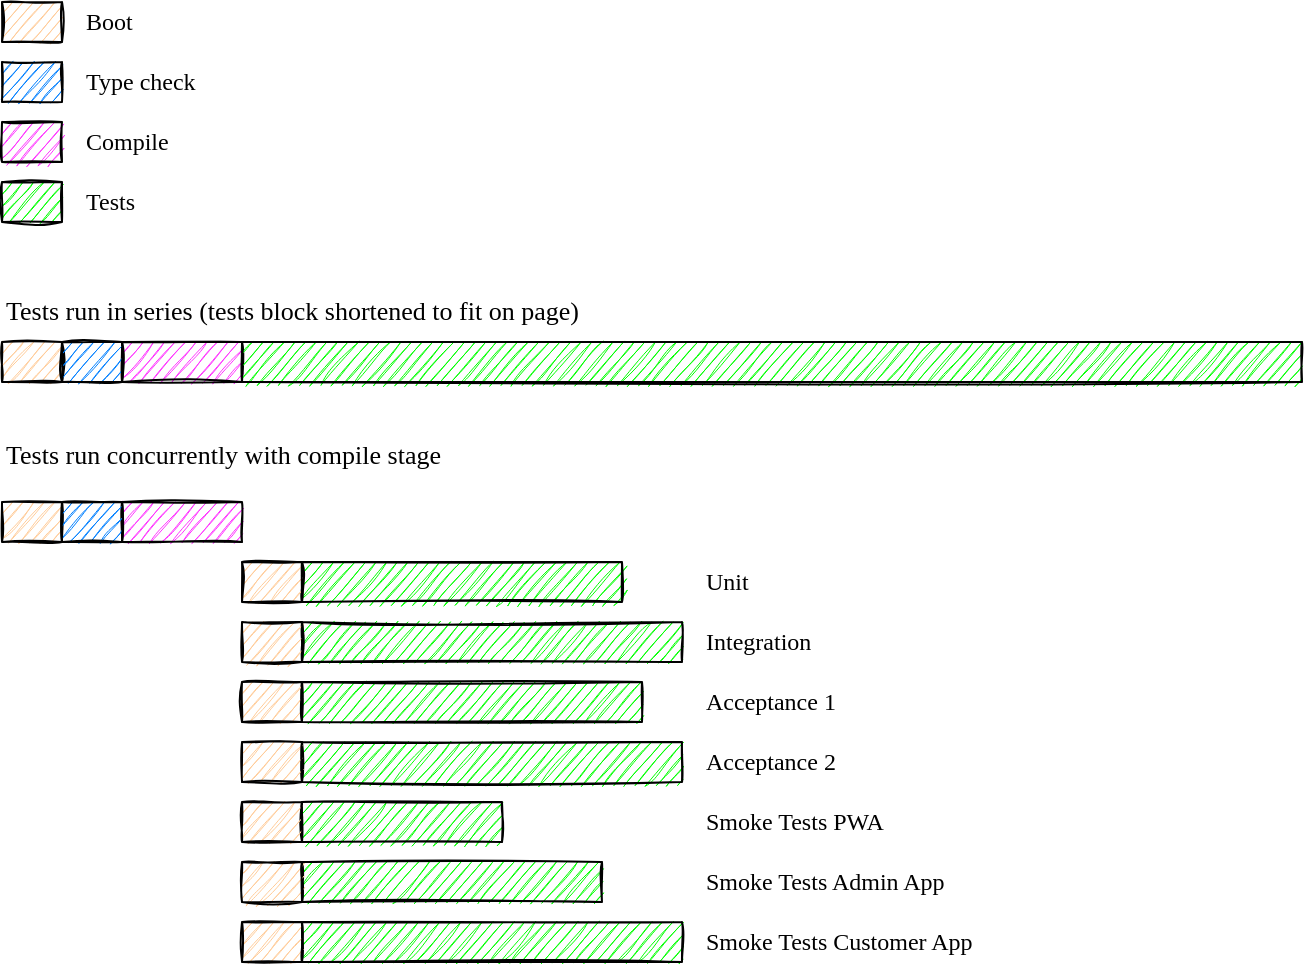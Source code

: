 <mxfile version="13.6.9" type="device" pages="2"><diagram id="FmZalyzInam-p5CBcPvg" name="before"><mxGraphModel dx="1422" dy="767" grid="1" gridSize="10" guides="1" tooltips="1" connect="1" arrows="1" fold="1" page="1" pageScale="1" pageWidth="827" pageHeight="1169" math="0" shadow="0"><root><mxCell id="0"/><mxCell id="1" parent="0"/><mxCell id="7jG0q9Spmp1rTf_A_3VW-6" value="" style="rounded=0;whiteSpace=wrap;html=1;sketch=1;fillColor=#FFCC99;" parent="1" vertex="1"><mxGeometry x="40" y="280" width="30" height="20" as="geometry"/></mxCell><mxCell id="7jG0q9Spmp1rTf_A_3VW-7" value="" style="rounded=0;whiteSpace=wrap;html=1;sketch=1;fillColor=#FF33FF;" parent="1" vertex="1"><mxGeometry x="100" y="280" width="60" height="20" as="geometry"/></mxCell><mxCell id="7jG0q9Spmp1rTf_A_3VW-8" value="" style="rounded=0;whiteSpace=wrap;html=1;sketch=1;fillColor=#00FF00;" parent="1" vertex="1"><mxGeometry x="190" y="310" width="160" height="20" as="geometry"/></mxCell><mxCell id="7jG0q9Spmp1rTf_A_3VW-11" value="" style="rounded=0;whiteSpace=wrap;html=1;sketch=1;fillColor=#FFCC99;" parent="1" vertex="1"><mxGeometry x="160" y="310" width="30" height="20" as="geometry"/></mxCell><mxCell id="7jG0q9Spmp1rTf_A_3VW-12" value="" style="rounded=0;whiteSpace=wrap;html=1;sketch=1;fillColor=#00FF00;" parent="1" vertex="1"><mxGeometry x="190" y="340" width="190" height="20" as="geometry"/></mxCell><mxCell id="7jG0q9Spmp1rTf_A_3VW-13" value="" style="rounded=0;whiteSpace=wrap;html=1;sketch=1;fillColor=#FFCC99;" parent="1" vertex="1"><mxGeometry x="160" y="340" width="30" height="20" as="geometry"/></mxCell><mxCell id="7jG0q9Spmp1rTf_A_3VW-14" value="" style="rounded=0;whiteSpace=wrap;html=1;sketch=1;fillColor=#00FF00;" parent="1" vertex="1"><mxGeometry x="190" y="370" width="170" height="20" as="geometry"/></mxCell><mxCell id="7jG0q9Spmp1rTf_A_3VW-15" value="" style="rounded=0;whiteSpace=wrap;html=1;sketch=1;fillColor=#FFCC99;" parent="1" vertex="1"><mxGeometry x="160" y="370" width="30" height="20" as="geometry"/></mxCell><mxCell id="7jG0q9Spmp1rTf_A_3VW-16" value="" style="rounded=0;whiteSpace=wrap;html=1;sketch=1;fillColor=#00FF00;" parent="1" vertex="1"><mxGeometry x="190" y="400" width="190" height="20" as="geometry"/></mxCell><mxCell id="7jG0q9Spmp1rTf_A_3VW-17" value="" style="rounded=0;whiteSpace=wrap;html=1;sketch=1;fillColor=#FFCC99;" parent="1" vertex="1"><mxGeometry x="160" y="400" width="30" height="20" as="geometry"/></mxCell><mxCell id="7jG0q9Spmp1rTf_A_3VW-18" value="" style="rounded=0;whiteSpace=wrap;html=1;sketch=1;fillColor=#00FF00;" parent="1" vertex="1"><mxGeometry x="190" y="430" width="100" height="20" as="geometry"/></mxCell><mxCell id="7jG0q9Spmp1rTf_A_3VW-19" value="" style="rounded=0;whiteSpace=wrap;html=1;sketch=1;fillColor=#FFCC99;" parent="1" vertex="1"><mxGeometry x="160" y="430" width="30" height="20" as="geometry"/></mxCell><mxCell id="7jG0q9Spmp1rTf_A_3VW-20" value="" style="rounded=0;whiteSpace=wrap;html=1;sketch=1;fillColor=#00FF00;" parent="1" vertex="1"><mxGeometry x="190" y="460" width="150" height="20" as="geometry"/></mxCell><mxCell id="7jG0q9Spmp1rTf_A_3VW-21" value="" style="rounded=0;whiteSpace=wrap;html=1;sketch=1;fillColor=#FFCC99;" parent="1" vertex="1"><mxGeometry x="160" y="460" width="30" height="20" as="geometry"/></mxCell><mxCell id="7jG0q9Spmp1rTf_A_3VW-22" value="" style="rounded=0;whiteSpace=wrap;html=1;sketch=1;fillColor=#00FF00;" parent="1" vertex="1"><mxGeometry x="190" y="490" width="190" height="20" as="geometry"/></mxCell><mxCell id="7jG0q9Spmp1rTf_A_3VW-23" value="" style="rounded=0;whiteSpace=wrap;html=1;sketch=1;fillColor=#FFCC99;" parent="1" vertex="1"><mxGeometry x="160" y="490" width="30" height="20" as="geometry"/></mxCell><mxCell id="76znZ_atPCbxmRh2ucqO-19" value="Smoke Tests PWA" style="text;html=1;resizable=0;autosize=1;align=left;verticalAlign=middle;points=[];fillColor=none;strokeColor=none;rounded=0;dashed=1;dashPattern=1 4;sketch=1;fontFamily=Short Stack;fontSource=https%3A%2F%2Ffonts.googleapis.com%2Fcss%3Ffamily%3DShort%2BStack;" parent="1" vertex="1"><mxGeometry x="390" y="430" width="130" height="20" as="geometry"/></mxCell><mxCell id="76znZ_atPCbxmRh2ucqO-20" value="Smoke Tests Admin App" style="text;html=1;resizable=0;autosize=1;align=left;verticalAlign=middle;points=[];fillColor=none;strokeColor=none;rounded=0;dashed=1;dashPattern=1 4;sketch=1;fontFamily=Short Stack;fontSource=https%3A%2F%2Ffonts.googleapis.com%2Fcss%3Ffamily%3DShort%2BStack;" parent="1" vertex="1"><mxGeometry x="390" y="460" width="180" height="20" as="geometry"/></mxCell><mxCell id="76znZ_atPCbxmRh2ucqO-21" value="Smoke Tests Customer App" style="text;html=1;resizable=0;autosize=1;align=left;verticalAlign=middle;points=[];fillColor=none;strokeColor=none;rounded=0;dashed=1;dashPattern=1 4;sketch=1;fontFamily=Short Stack;fontSource=https%3A%2F%2Ffonts.googleapis.com%2Fcss%3Ffamily%3DShort%2BStack;" parent="1" vertex="1"><mxGeometry x="390" y="490" width="200" height="20" as="geometry"/></mxCell><mxCell id="76znZ_atPCbxmRh2ucqO-22" value="Acceptance 1" style="text;html=1;resizable=0;autosize=1;align=left;verticalAlign=middle;points=[];fillColor=none;strokeColor=none;rounded=0;dashed=1;dashPattern=1 4;sketch=1;fontFamily=Short Stack;fontSource=https%3A%2F%2Ffonts.googleapis.com%2Fcss%3Ffamily%3DShort%2BStack;" parent="1" vertex="1"><mxGeometry x="390" y="370" width="100" height="20" as="geometry"/></mxCell><mxCell id="76znZ_atPCbxmRh2ucqO-23" value="Acceptance 2" style="text;html=1;resizable=0;autosize=1;align=left;verticalAlign=middle;points=[];fillColor=none;strokeColor=none;rounded=0;dashed=1;dashPattern=1 4;sketch=1;fontFamily=Short Stack;fontSource=https%3A%2F%2Ffonts.googleapis.com%2Fcss%3Ffamily%3DShort%2BStack;" parent="1" vertex="1"><mxGeometry x="390" y="400" width="110" height="20" as="geometry"/></mxCell><mxCell id="76znZ_atPCbxmRh2ucqO-24" value="Integration" style="text;html=1;resizable=0;autosize=1;align=left;verticalAlign=middle;points=[];fillColor=none;strokeColor=none;rounded=0;dashed=1;dashPattern=1 4;sketch=1;fontFamily=Short Stack;fontSource=https%3A%2F%2Ffonts.googleapis.com%2Fcss%3Ffamily%3DShort%2BStack;" parent="1" vertex="1"><mxGeometry x="390" y="340" width="90" height="20" as="geometry"/></mxCell><mxCell id="76znZ_atPCbxmRh2ucqO-25" value="Unit" style="text;html=1;resizable=0;autosize=1;align=left;verticalAlign=middle;points=[];fillColor=none;strokeColor=none;rounded=0;dashed=1;dashPattern=1 4;sketch=1;fontFamily=Short Stack;fontSource=https%3A%2F%2Ffonts.googleapis.com%2Fcss%3Ffamily%3DShort%2BStack;" parent="1" vertex="1"><mxGeometry x="390" y="310" width="40" height="20" as="geometry"/></mxCell><mxCell id="76znZ_atPCbxmRh2ucqO-29" value="" style="rounded=0;whiteSpace=wrap;html=1;sketch=1;fillColor=#007FFF;" parent="1" vertex="1"><mxGeometry x="70" y="280" width="30" height="20" as="geometry"/></mxCell><mxCell id="76znZ_atPCbxmRh2ucqO-31" value="" style="rounded=0;whiteSpace=wrap;html=1;sketch=1;fillColor=#FFCC99;" parent="1" vertex="1"><mxGeometry x="40" y="30" width="30" height="20" as="geometry"/></mxCell><mxCell id="76znZ_atPCbxmRh2ucqO-32" value="&lt;div align=&quot;left&quot;&gt;Boot&lt;/div&gt;" style="text;html=1;resizable=0;autosize=1;align=left;verticalAlign=middle;points=[];fillColor=none;strokeColor=none;rounded=0;dashed=1;dashPattern=1 4;sketch=1;fontFamily=Short Stack;fontSource=https%3A%2F%2Ffonts.googleapis.com%2Fcss%3Ffamily%3DShort%2BStack;" parent="1" vertex="1"><mxGeometry x="80" y="30" width="40" height="20" as="geometry"/></mxCell><mxCell id="76znZ_atPCbxmRh2ucqO-33" value="" style="rounded=0;whiteSpace=wrap;html=1;sketch=1;fillColor=#FF33FF;" parent="1" vertex="1"><mxGeometry x="40" y="90" width="30" height="20" as="geometry"/></mxCell><mxCell id="76znZ_atPCbxmRh2ucqO-34" value="Compile" style="text;html=1;resizable=0;autosize=1;align=left;verticalAlign=middle;points=[];fillColor=none;strokeColor=none;rounded=0;dashed=1;dashPattern=1 4;sketch=1;fontFamily=Short Stack;fontSource=https%3A%2F%2Ffonts.googleapis.com%2Fcss%3Ffamily%3DShort%2BStack;" parent="1" vertex="1"><mxGeometry x="80" y="90" width="70" height="20" as="geometry"/></mxCell><mxCell id="76znZ_atPCbxmRh2ucqO-35" value="" style="rounded=0;whiteSpace=wrap;html=1;sketch=1;fillColor=#00FF00;" parent="1" vertex="1"><mxGeometry x="40" y="120" width="30" height="20" as="geometry"/></mxCell><mxCell id="76znZ_atPCbxmRh2ucqO-36" value="&lt;div align=&quot;left&quot;&gt;Tests&lt;/div&gt;" style="text;html=1;resizable=0;autosize=1;align=left;verticalAlign=middle;points=[];fillColor=none;strokeColor=none;rounded=0;dashed=1;dashPattern=1 4;sketch=1;fontFamily=Short Stack;fontSource=https%3A%2F%2Ffonts.googleapis.com%2Fcss%3Ffamily%3DShort%2BStack;" parent="1" vertex="1"><mxGeometry x="80" y="120" width="50" height="20" as="geometry"/></mxCell><mxCell id="76znZ_atPCbxmRh2ucqO-37" value="" style="rounded=0;whiteSpace=wrap;html=1;sketch=1;fillColor=#007FFF;" parent="1" vertex="1"><mxGeometry x="40" y="60" width="30" height="20" as="geometry"/></mxCell><mxCell id="76znZ_atPCbxmRh2ucqO-38" value="&lt;div&gt;Type check&lt;/div&gt;" style="text;html=1;resizable=0;autosize=1;align=left;verticalAlign=middle;points=[];fillColor=none;strokeColor=none;rounded=0;dashed=1;dashPattern=1 4;sketch=1;fontFamily=Short Stack;fontSource=https%3A%2F%2Ffonts.googleapis.com%2Fcss%3Ffamily%3DShort%2BStack;" parent="1" vertex="1"><mxGeometry x="80" y="60" width="90" height="20" as="geometry"/></mxCell><mxCell id="76znZ_atPCbxmRh2ucqO-39" value="" style="rounded=0;whiteSpace=wrap;html=1;sketch=1;fillColor=#FFCC99;" parent="1" vertex="1"><mxGeometry x="40" y="200" width="30" height="20" as="geometry"/></mxCell><mxCell id="76znZ_atPCbxmRh2ucqO-40" value="" style="rounded=0;whiteSpace=wrap;html=1;sketch=1;fillColor=#FF33FF;" parent="1" vertex="1"><mxGeometry x="100" y="200" width="60" height="20" as="geometry"/></mxCell><mxCell id="76znZ_atPCbxmRh2ucqO-41" value="" style="rounded=0;whiteSpace=wrap;html=1;sketch=1;fillColor=#00FF00;" parent="1" vertex="1"><mxGeometry x="160" y="200" width="530" height="20" as="geometry"/></mxCell><mxCell id="76znZ_atPCbxmRh2ucqO-42" value="" style="rounded=0;whiteSpace=wrap;html=1;sketch=1;fillColor=#007FFF;" parent="1" vertex="1"><mxGeometry x="70" y="200" width="30" height="20" as="geometry"/></mxCell><mxCell id="76znZ_atPCbxmRh2ucqO-48" value="&lt;div&gt;Tests run in series (tests block shortened to fit on page)&lt;/div&gt;" style="text;html=1;align=left;verticalAlign=middle;resizable=0;points=[];autosize=1;fontSize=13;fontFamily=Short Stack;fontSource=https%3A%2F%2Ffonts.googleapis.com%2Fcss%3Ffamily%3DShort%2BStack;" parent="1" vertex="1"><mxGeometry x="40" y="174" width="440" height="20" as="geometry"/></mxCell><mxCell id="76znZ_atPCbxmRh2ucqO-50" value="&lt;div&gt;Tests run concurrently with compile stage&lt;br&gt;&lt;/div&gt;" style="text;html=1;align=left;verticalAlign=middle;resizable=0;points=[];autosize=1;fontSize=13;fontFamily=Short Stack;fontSource=https%3A%2F%2Ffonts.googleapis.com%2Fcss%3Ffamily%3DShort%2BStack;" parent="1" vertex="1"><mxGeometry x="40" y="246" width="330" height="20" as="geometry"/></mxCell></root></mxGraphModel></diagram><diagram id="FFp8D0UiVlblRp5ny80g" name="after"><mxGraphModel dx="954" dy="767" grid="1" gridSize="10" guides="1" tooltips="1" connect="1" arrows="1" fold="1" page="1" pageScale="1" pageWidth="827" pageHeight="1169" math="0" shadow="0"><root><mxCell id="U7DcvW7dMOHiNd_TsaQu-0"/><mxCell id="U7DcvW7dMOHiNd_TsaQu-1" parent="U7DcvW7dMOHiNd_TsaQu-0"/><mxCell id="U7DcvW7dMOHiNd_TsaQu-2" value="" style="rounded=0;whiteSpace=wrap;html=1;sketch=1;fillColor=#FFCC99;" vertex="1" parent="U7DcvW7dMOHiNd_TsaQu-1"><mxGeometry x="40" y="40" width="30" height="20" as="geometry"/></mxCell><mxCell id="U7DcvW7dMOHiNd_TsaQu-3" value="" style="rounded=0;whiteSpace=wrap;html=1;sketch=1;fillColor=#FF33FF;" vertex="1" parent="U7DcvW7dMOHiNd_TsaQu-1"><mxGeometry x="100" y="40" width="60" height="20" as="geometry"/></mxCell><mxCell id="U7DcvW7dMOHiNd_TsaQu-4" value="" style="rounded=0;whiteSpace=wrap;html=1;sketch=1;fillColor=#00FF00;" vertex="1" parent="U7DcvW7dMOHiNd_TsaQu-1"><mxGeometry x="220" y="70" width="130" height="20" as="geometry"/></mxCell><mxCell id="U7DcvW7dMOHiNd_TsaQu-5" value="" style="rounded=0;whiteSpace=wrap;html=1;sketch=1;fillColor=#FFCC99;" vertex="1" parent="U7DcvW7dMOHiNd_TsaQu-1"><mxGeometry x="160" y="70" width="30" height="20" as="geometry"/></mxCell><mxCell id="U7DcvW7dMOHiNd_TsaQu-6" value="" style="rounded=0;whiteSpace=wrap;html=1;sketch=1;fillColor=#00FF00;" vertex="1" parent="U7DcvW7dMOHiNd_TsaQu-1"><mxGeometry x="220" y="100" width="160" height="20" as="geometry"/></mxCell><mxCell id="U7DcvW7dMOHiNd_TsaQu-7" value="" style="rounded=0;whiteSpace=wrap;html=1;sketch=1;fillColor=#FFCC99;" vertex="1" parent="U7DcvW7dMOHiNd_TsaQu-1"><mxGeometry x="160" y="100" width="30" height="20" as="geometry"/></mxCell><mxCell id="U7DcvW7dMOHiNd_TsaQu-8" value="" style="rounded=0;whiteSpace=wrap;html=1;sketch=1;fillColor=#00FF00;" vertex="1" parent="U7DcvW7dMOHiNd_TsaQu-1"><mxGeometry x="220" y="130" width="140" height="20" as="geometry"/></mxCell><mxCell id="U7DcvW7dMOHiNd_TsaQu-9" value="" style="rounded=0;whiteSpace=wrap;html=1;sketch=1;fillColor=#FFCC99;" vertex="1" parent="U7DcvW7dMOHiNd_TsaQu-1"><mxGeometry x="160" y="130" width="30" height="20" as="geometry"/></mxCell><mxCell id="U7DcvW7dMOHiNd_TsaQu-10" value="" style="rounded=0;whiteSpace=wrap;html=1;sketch=1;fillColor=#00FF00;" vertex="1" parent="U7DcvW7dMOHiNd_TsaQu-1"><mxGeometry x="220" y="160" width="160" height="20" as="geometry"/></mxCell><mxCell id="U7DcvW7dMOHiNd_TsaQu-11" value="" style="rounded=0;whiteSpace=wrap;html=1;sketch=1;fillColor=#FFCC99;" vertex="1" parent="U7DcvW7dMOHiNd_TsaQu-1"><mxGeometry x="160" y="160" width="30" height="20" as="geometry"/></mxCell><mxCell id="U7DcvW7dMOHiNd_TsaQu-12" value="" style="rounded=0;whiteSpace=wrap;html=1;sketch=1;fillColor=#00FF00;" vertex="1" parent="U7DcvW7dMOHiNd_TsaQu-1"><mxGeometry x="220" y="190" width="70" height="20" as="geometry"/></mxCell><mxCell id="U7DcvW7dMOHiNd_TsaQu-13" value="" style="rounded=0;whiteSpace=wrap;html=1;sketch=1;fillColor=#FFCC99;" vertex="1" parent="U7DcvW7dMOHiNd_TsaQu-1"><mxGeometry x="160" y="190" width="30" height="20" as="geometry"/></mxCell><mxCell id="U7DcvW7dMOHiNd_TsaQu-14" value="" style="rounded=0;whiteSpace=wrap;html=1;sketch=1;fillColor=#00FF00;" vertex="1" parent="U7DcvW7dMOHiNd_TsaQu-1"><mxGeometry x="220" y="220" width="120" height="20" as="geometry"/></mxCell><mxCell id="U7DcvW7dMOHiNd_TsaQu-15" value="" style="rounded=0;whiteSpace=wrap;html=1;sketch=1;fillColor=#FFCC99;" vertex="1" parent="U7DcvW7dMOHiNd_TsaQu-1"><mxGeometry x="160" y="220" width="30" height="20" as="geometry"/></mxCell><mxCell id="U7DcvW7dMOHiNd_TsaQu-16" value="" style="rounded=0;whiteSpace=wrap;html=1;sketch=1;fillColor=#00FF00;" vertex="1" parent="U7DcvW7dMOHiNd_TsaQu-1"><mxGeometry x="220" y="250" width="160" height="20" as="geometry"/></mxCell><mxCell id="U7DcvW7dMOHiNd_TsaQu-17" value="" style="rounded=0;whiteSpace=wrap;html=1;sketch=1;fillColor=#FFCC99;" vertex="1" parent="U7DcvW7dMOHiNd_TsaQu-1"><mxGeometry x="160" y="250" width="30" height="20" as="geometry"/></mxCell><mxCell id="U7DcvW7dMOHiNd_TsaQu-18" value="Smoke Tests PWA" style="text;html=1;resizable=0;autosize=1;align=left;verticalAlign=middle;points=[];fillColor=none;strokeColor=none;rounded=0;dashed=1;dashPattern=1 4;sketch=1;fontFamily=Short Stack;fontSource=https%3A%2F%2Ffonts.googleapis.com%2Fcss%3Ffamily%3DShort%2BStack;" vertex="1" parent="U7DcvW7dMOHiNd_TsaQu-1"><mxGeometry x="390" y="190" width="130" height="20" as="geometry"/></mxCell><mxCell id="U7DcvW7dMOHiNd_TsaQu-19" value="Smoke Tests Admin App" style="text;html=1;resizable=0;autosize=1;align=left;verticalAlign=middle;points=[];fillColor=none;strokeColor=none;rounded=0;dashed=1;dashPattern=1 4;sketch=1;fontFamily=Short Stack;fontSource=https%3A%2F%2Ffonts.googleapis.com%2Fcss%3Ffamily%3DShort%2BStack;" vertex="1" parent="U7DcvW7dMOHiNd_TsaQu-1"><mxGeometry x="390" y="220" width="180" height="20" as="geometry"/></mxCell><mxCell id="U7DcvW7dMOHiNd_TsaQu-20" value="Smoke Tests Customer App" style="text;html=1;resizable=0;autosize=1;align=left;verticalAlign=middle;points=[];fillColor=none;strokeColor=none;rounded=0;dashed=1;dashPattern=1 4;sketch=1;fontFamily=Short Stack;fontSource=https%3A%2F%2Ffonts.googleapis.com%2Fcss%3Ffamily%3DShort%2BStack;" vertex="1" parent="U7DcvW7dMOHiNd_TsaQu-1"><mxGeometry x="390" y="250" width="200" height="20" as="geometry"/></mxCell><mxCell id="U7DcvW7dMOHiNd_TsaQu-21" value="Acceptance 1" style="text;html=1;resizable=0;autosize=1;align=left;verticalAlign=middle;points=[];fillColor=none;strokeColor=none;rounded=0;dashed=1;dashPattern=1 4;sketch=1;fontFamily=Short Stack;fontSource=https%3A%2F%2Ffonts.googleapis.com%2Fcss%3Ffamily%3DShort%2BStack;" vertex="1" parent="U7DcvW7dMOHiNd_TsaQu-1"><mxGeometry x="390" y="130" width="100" height="20" as="geometry"/></mxCell><mxCell id="U7DcvW7dMOHiNd_TsaQu-22" value="Acceptance 2" style="text;html=1;resizable=0;autosize=1;align=left;verticalAlign=middle;points=[];fillColor=none;strokeColor=none;rounded=0;dashed=1;dashPattern=1 4;sketch=1;fontFamily=Short Stack;fontSource=https%3A%2F%2Ffonts.googleapis.com%2Fcss%3Ffamily%3DShort%2BStack;" vertex="1" parent="U7DcvW7dMOHiNd_TsaQu-1"><mxGeometry x="390" y="160" width="110" height="20" as="geometry"/></mxCell><mxCell id="U7DcvW7dMOHiNd_TsaQu-23" value="Integration" style="text;html=1;resizable=0;autosize=1;align=left;verticalAlign=middle;points=[];fillColor=none;strokeColor=none;rounded=0;dashed=1;dashPattern=1 4;sketch=1;fontFamily=Short Stack;fontSource=https%3A%2F%2Ffonts.googleapis.com%2Fcss%3Ffamily%3DShort%2BStack;" vertex="1" parent="U7DcvW7dMOHiNd_TsaQu-1"><mxGeometry x="390" y="100" width="90" height="20" as="geometry"/></mxCell><mxCell id="U7DcvW7dMOHiNd_TsaQu-24" value="Unit" style="text;html=1;resizable=0;autosize=1;align=left;verticalAlign=middle;points=[];fillColor=none;strokeColor=none;rounded=0;dashed=1;dashPattern=1 4;sketch=1;fontFamily=Short Stack;fontSource=https%3A%2F%2Ffonts.googleapis.com%2Fcss%3Ffamily%3DShort%2BStack;" vertex="1" parent="U7DcvW7dMOHiNd_TsaQu-1"><mxGeometry x="390" y="70" width="40" height="20" as="geometry"/></mxCell><mxCell id="U7DcvW7dMOHiNd_TsaQu-25" value="" style="rounded=0;whiteSpace=wrap;html=1;sketch=1;fillColor=#007FFF;" vertex="1" parent="U7DcvW7dMOHiNd_TsaQu-1"><mxGeometry x="70" y="40" width="30" height="20" as="geometry"/></mxCell><mxCell id="U7DcvW7dMOHiNd_TsaQu-26" value="" style="rounded=0;whiteSpace=wrap;html=1;sketch=1;fillColor=#FFCC99;" vertex="1" parent="U7DcvW7dMOHiNd_TsaQu-1"><mxGeometry x="40" y="320" width="30" height="20" as="geometry"/></mxCell><mxCell id="U7DcvW7dMOHiNd_TsaQu-27" value="" style="rounded=0;whiteSpace=wrap;html=1;sketch=1;fillColor=#FF33FF;" vertex="1" parent="U7DcvW7dMOHiNd_TsaQu-1"><mxGeometry x="100" y="320" width="60" height="20" as="geometry"/></mxCell><mxCell id="U7DcvW7dMOHiNd_TsaQu-28" value="" style="rounded=0;whiteSpace=wrap;html=1;sketch=1;fillColor=#00FF00;" vertex="1" parent="U7DcvW7dMOHiNd_TsaQu-1"><mxGeometry x="190" y="350" width="130" height="20" as="geometry"/></mxCell><mxCell id="U7DcvW7dMOHiNd_TsaQu-29" value="" style="rounded=0;whiteSpace=wrap;html=1;sketch=1;fillColor=#FFCC99;" vertex="1" parent="U7DcvW7dMOHiNd_TsaQu-1"><mxGeometry x="160" y="350" width="30" height="20" as="geometry"/></mxCell><mxCell id="U7DcvW7dMOHiNd_TsaQu-30" value="" style="rounded=0;whiteSpace=wrap;html=1;sketch=1;fillColor=#00FF00;" vertex="1" parent="U7DcvW7dMOHiNd_TsaQu-1"><mxGeometry x="190" y="380" width="160" height="20" as="geometry"/></mxCell><mxCell id="U7DcvW7dMOHiNd_TsaQu-31" value="" style="rounded=0;whiteSpace=wrap;html=1;sketch=1;fillColor=#FFCC99;" vertex="1" parent="U7DcvW7dMOHiNd_TsaQu-1"><mxGeometry x="160" y="380" width="30" height="20" as="geometry"/></mxCell><mxCell id="U7DcvW7dMOHiNd_TsaQu-32" value="" style="rounded=0;whiteSpace=wrap;html=1;sketch=1;fillColor=#00FF00;" vertex="1" parent="U7DcvW7dMOHiNd_TsaQu-1"><mxGeometry x="190" y="410" width="140" height="20" as="geometry"/></mxCell><mxCell id="U7DcvW7dMOHiNd_TsaQu-33" value="" style="rounded=0;whiteSpace=wrap;html=1;sketch=1;fillColor=#FFCC99;" vertex="1" parent="U7DcvW7dMOHiNd_TsaQu-1"><mxGeometry x="160" y="410" width="30" height="20" as="geometry"/></mxCell><mxCell id="U7DcvW7dMOHiNd_TsaQu-34" value="" style="rounded=0;whiteSpace=wrap;html=1;sketch=1;fillColor=#00FF00;" vertex="1" parent="U7DcvW7dMOHiNd_TsaQu-1"><mxGeometry x="190" y="440" width="160" height="20" as="geometry"/></mxCell><mxCell id="U7DcvW7dMOHiNd_TsaQu-35" value="" style="rounded=0;whiteSpace=wrap;html=1;sketch=1;fillColor=#FFCC99;" vertex="1" parent="U7DcvW7dMOHiNd_TsaQu-1"><mxGeometry x="160" y="440" width="30" height="20" as="geometry"/></mxCell><mxCell id="U7DcvW7dMOHiNd_TsaQu-36" value="" style="rounded=0;whiteSpace=wrap;html=1;sketch=1;fillColor=#00FF00;" vertex="1" parent="U7DcvW7dMOHiNd_TsaQu-1"><mxGeometry x="190" y="470" width="70" height="20" as="geometry"/></mxCell><mxCell id="U7DcvW7dMOHiNd_TsaQu-37" value="" style="rounded=0;whiteSpace=wrap;html=1;sketch=1;fillColor=#FFCC99;" vertex="1" parent="U7DcvW7dMOHiNd_TsaQu-1"><mxGeometry x="160" y="470" width="30" height="20" as="geometry"/></mxCell><mxCell id="U7DcvW7dMOHiNd_TsaQu-38" value="" style="rounded=0;whiteSpace=wrap;html=1;sketch=1;fillColor=#00FF00;" vertex="1" parent="U7DcvW7dMOHiNd_TsaQu-1"><mxGeometry x="190" y="500" width="120" height="20" as="geometry"/></mxCell><mxCell id="U7DcvW7dMOHiNd_TsaQu-39" value="" style="rounded=0;whiteSpace=wrap;html=1;sketch=1;fillColor=#FFCC99;" vertex="1" parent="U7DcvW7dMOHiNd_TsaQu-1"><mxGeometry x="160" y="500" width="30" height="20" as="geometry"/></mxCell><mxCell id="U7DcvW7dMOHiNd_TsaQu-40" value="" style="rounded=0;whiteSpace=wrap;html=1;sketch=1;fillColor=#00FF00;" vertex="1" parent="U7DcvW7dMOHiNd_TsaQu-1"><mxGeometry x="190" y="530" width="160" height="20" as="geometry"/></mxCell><mxCell id="U7DcvW7dMOHiNd_TsaQu-41" value="" style="rounded=0;whiteSpace=wrap;html=1;sketch=1;fillColor=#FFCC99;" vertex="1" parent="U7DcvW7dMOHiNd_TsaQu-1"><mxGeometry x="160" y="530" width="30" height="20" as="geometry"/></mxCell><mxCell id="U7DcvW7dMOHiNd_TsaQu-42" value="Smoke Tests PWA" style="text;html=1;resizable=0;autosize=1;align=left;verticalAlign=middle;points=[];fillColor=none;strokeColor=none;rounded=0;dashed=1;dashPattern=1 4;sketch=1;fontFamily=Short Stack;fontSource=https%3A%2F%2Ffonts.googleapis.com%2Fcss%3Ffamily%3DShort%2BStack;" vertex="1" parent="U7DcvW7dMOHiNd_TsaQu-1"><mxGeometry x="390" y="470" width="130" height="20" as="geometry"/></mxCell><mxCell id="U7DcvW7dMOHiNd_TsaQu-43" value="Smoke Tests Admin App" style="text;html=1;resizable=0;autosize=1;align=left;verticalAlign=middle;points=[];fillColor=none;strokeColor=none;rounded=0;dashed=1;dashPattern=1 4;sketch=1;fontFamily=Short Stack;fontSource=https%3A%2F%2Ffonts.googleapis.com%2Fcss%3Ffamily%3DShort%2BStack;" vertex="1" parent="U7DcvW7dMOHiNd_TsaQu-1"><mxGeometry x="390" y="500" width="180" height="20" as="geometry"/></mxCell><mxCell id="U7DcvW7dMOHiNd_TsaQu-44" value="Smoke Tests Customer App" style="text;html=1;resizable=0;autosize=1;align=left;verticalAlign=middle;points=[];fillColor=none;strokeColor=none;rounded=0;dashed=1;dashPattern=1 4;sketch=1;fontFamily=Short Stack;fontSource=https%3A%2F%2Ffonts.googleapis.com%2Fcss%3Ffamily%3DShort%2BStack;" vertex="1" parent="U7DcvW7dMOHiNd_TsaQu-1"><mxGeometry x="390" y="530" width="200" height="20" as="geometry"/></mxCell><mxCell id="U7DcvW7dMOHiNd_TsaQu-45" value="Acceptance 1" style="text;html=1;resizable=0;autosize=1;align=left;verticalAlign=middle;points=[];fillColor=none;strokeColor=none;rounded=0;dashed=1;dashPattern=1 4;sketch=1;fontFamily=Short Stack;fontSource=https%3A%2F%2Ffonts.googleapis.com%2Fcss%3Ffamily%3DShort%2BStack;" vertex="1" parent="U7DcvW7dMOHiNd_TsaQu-1"><mxGeometry x="390" y="410" width="100" height="20" as="geometry"/></mxCell><mxCell id="U7DcvW7dMOHiNd_TsaQu-46" value="Acceptance 2" style="text;html=1;resizable=0;autosize=1;align=left;verticalAlign=middle;points=[];fillColor=none;strokeColor=none;rounded=0;dashed=1;dashPattern=1 4;sketch=1;fontFamily=Short Stack;fontSource=https%3A%2F%2Ffonts.googleapis.com%2Fcss%3Ffamily%3DShort%2BStack;" vertex="1" parent="U7DcvW7dMOHiNd_TsaQu-1"><mxGeometry x="390" y="440" width="110" height="20" as="geometry"/></mxCell><mxCell id="U7DcvW7dMOHiNd_TsaQu-47" value="Integration" style="text;html=1;resizable=0;autosize=1;align=left;verticalAlign=middle;points=[];fillColor=none;strokeColor=none;rounded=0;dashed=1;dashPattern=1 4;sketch=1;fontFamily=Short Stack;fontSource=https%3A%2F%2Ffonts.googleapis.com%2Fcss%3Ffamily%3DShort%2BStack;" vertex="1" parent="U7DcvW7dMOHiNd_TsaQu-1"><mxGeometry x="390" y="380" width="90" height="20" as="geometry"/></mxCell><mxCell id="U7DcvW7dMOHiNd_TsaQu-48" value="Unit" style="text;html=1;resizable=0;autosize=1;align=left;verticalAlign=middle;points=[];fillColor=none;strokeColor=none;rounded=0;dashed=1;dashPattern=1 4;sketch=1;fontFamily=Short Stack;fontSource=https%3A%2F%2Ffonts.googleapis.com%2Fcss%3Ffamily%3DShort%2BStack;" vertex="1" parent="U7DcvW7dMOHiNd_TsaQu-1"><mxGeometry x="390" y="350" width="40" height="20" as="geometry"/></mxCell><mxCell id="U7DcvW7dMOHiNd_TsaQu-49" value="" style="rounded=0;whiteSpace=wrap;html=1;sketch=1;fillColor=#007FFF;" vertex="1" parent="U7DcvW7dMOHiNd_TsaQu-1"><mxGeometry x="70" y="320" width="30" height="20" as="geometry"/></mxCell><mxCell id="U7DcvW7dMOHiNd_TsaQu-50" value="" style="rounded=0;whiteSpace=wrap;html=1;sketch=1;fillColor=#007FFF;" vertex="1" parent="U7DcvW7dMOHiNd_TsaQu-1"><mxGeometry x="190" y="70" width="30" height="20" as="geometry"/></mxCell><mxCell id="U7DcvW7dMOHiNd_TsaQu-51" value="" style="rounded=0;whiteSpace=wrap;html=1;sketch=1;fillColor=#007FFF;" vertex="1" parent="U7DcvW7dMOHiNd_TsaQu-1"><mxGeometry x="190" y="100" width="30" height="20" as="geometry"/></mxCell><mxCell id="U7DcvW7dMOHiNd_TsaQu-52" value="" style="rounded=0;whiteSpace=wrap;html=1;sketch=1;fillColor=#007FFF;" vertex="1" parent="U7DcvW7dMOHiNd_TsaQu-1"><mxGeometry x="190" y="130" width="29" height="20" as="geometry"/></mxCell><mxCell id="U7DcvW7dMOHiNd_TsaQu-53" value="" style="rounded=0;whiteSpace=wrap;html=1;sketch=1;fillColor=#007FFF;" vertex="1" parent="U7DcvW7dMOHiNd_TsaQu-1"><mxGeometry x="190" y="160" width="29" height="20" as="geometry"/></mxCell><mxCell id="U7DcvW7dMOHiNd_TsaQu-54" value="" style="rounded=0;whiteSpace=wrap;html=1;sketch=1;fillColor=#007FFF;" vertex="1" parent="U7DcvW7dMOHiNd_TsaQu-1"><mxGeometry x="190" y="190" width="29" height="20" as="geometry"/></mxCell><mxCell id="U7DcvW7dMOHiNd_TsaQu-55" value="" style="rounded=0;whiteSpace=wrap;html=1;sketch=1;fillColor=#007FFF;" vertex="1" parent="U7DcvW7dMOHiNd_TsaQu-1"><mxGeometry x="190" y="220" width="29" height="20" as="geometry"/></mxCell><mxCell id="U7DcvW7dMOHiNd_TsaQu-56" value="" style="rounded=0;whiteSpace=wrap;html=1;sketch=1;fillColor=#007FFF;" vertex="1" parent="U7DcvW7dMOHiNd_TsaQu-1"><mxGeometry x="190" y="250" width="29" height="20" as="geometry"/></mxCell><mxCell id="u238n3aIwQXdngBZd3nP-0" value="Tests before performance improvement" style="text;html=1;align=left;verticalAlign=middle;resizable=0;points=[];autosize=1;fontSize=13;fontFamily=Short Stack;fontColor=none;" vertex="1" parent="U7DcvW7dMOHiNd_TsaQu-1"><mxGeometry x="40" y="10" width="310" height="20" as="geometry"/></mxCell><mxCell id="u238n3aIwQXdngBZd3nP-1" value="&lt;div&gt;Tests after performance improvement&lt;/div&gt;" style="text;html=1;align=left;verticalAlign=middle;resizable=0;points=[];autosize=1;fontSize=13;fontFamily=Short Stack;fontColor=none;" vertex="1" parent="U7DcvW7dMOHiNd_TsaQu-1"><mxGeometry x="40" y="290" width="300" height="20" as="geometry"/></mxCell></root></mxGraphModel></diagram></mxfile>